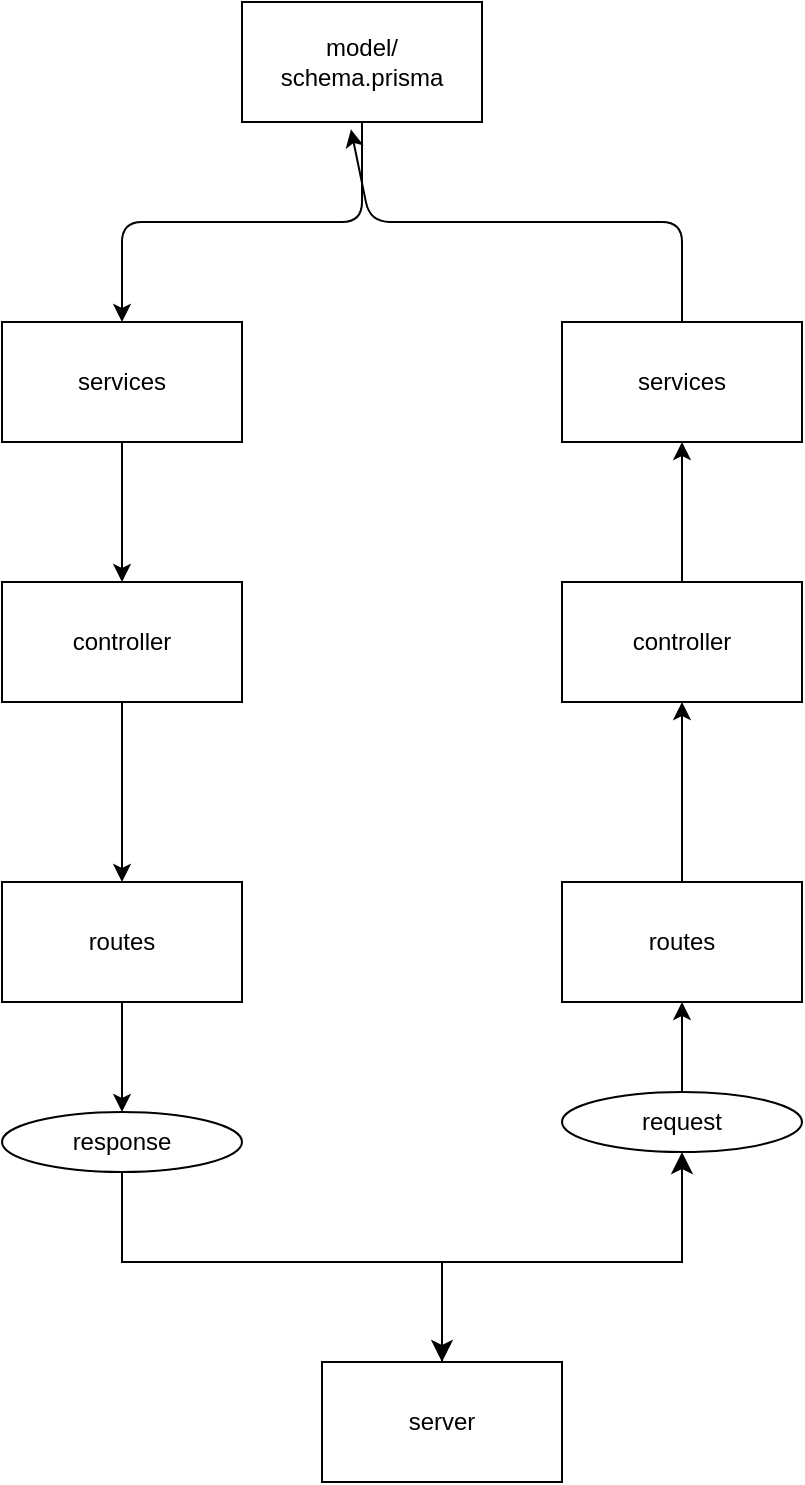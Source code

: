<mxfile>
    <diagram id="wMIu_aYOIzLB5CwCtpw5" name="Page-1">
        <mxGraphModel dx="920" dy="355" grid="1" gridSize="10" guides="1" tooltips="1" connect="1" arrows="1" fold="1" page="1" pageScale="1" pageWidth="827" pageHeight="1169" math="0" shadow="0">
            <root>
                <mxCell id="0"/>
                <mxCell id="1" parent="0"/>
                <mxCell id="27" style="edgeStyle=none;html=1;entryX=0.5;entryY=0;entryDx=0;entryDy=0;" edge="1" parent="1" source="2" target="4">
                    <mxGeometry relative="1" as="geometry">
                        <Array as="points">
                            <mxPoint x="320" y="150"/>
                            <mxPoint x="200" y="150"/>
                        </Array>
                    </mxGeometry>
                </mxCell>
                <mxCell id="2" value="model/&lt;br&gt;schema.prisma" style="rounded=0;whiteSpace=wrap;html=1;" vertex="1" parent="1">
                    <mxGeometry x="260" y="40" width="120" height="60" as="geometry"/>
                </mxCell>
                <mxCell id="8" style="edgeStyle=none;html=1;entryX=0.5;entryY=0;entryDx=0;entryDy=0;" edge="1" parent="1" source="3" target="5">
                    <mxGeometry relative="1" as="geometry"/>
                </mxCell>
                <mxCell id="3" value="controller" style="rounded=0;whiteSpace=wrap;html=1;" vertex="1" parent="1">
                    <mxGeometry x="140" y="330" width="120" height="60" as="geometry"/>
                </mxCell>
                <mxCell id="7" style="edgeStyle=none;html=1;entryX=0.5;entryY=0;entryDx=0;entryDy=0;" edge="1" parent="1" source="4" target="3">
                    <mxGeometry relative="1" as="geometry"/>
                </mxCell>
                <mxCell id="4" value="services" style="rounded=0;whiteSpace=wrap;html=1;" vertex="1" parent="1">
                    <mxGeometry x="140" y="200" width="120" height="60" as="geometry"/>
                </mxCell>
                <mxCell id="26" style="edgeStyle=none;html=1;entryX=0.5;entryY=0;entryDx=0;entryDy=0;" edge="1" parent="1" source="5" target="21">
                    <mxGeometry relative="1" as="geometry"/>
                </mxCell>
                <mxCell id="5" value="routes" style="rounded=0;whiteSpace=wrap;html=1;" vertex="1" parent="1">
                    <mxGeometry x="140" y="480" width="120" height="60" as="geometry"/>
                </mxCell>
                <mxCell id="17" style="edgeStyle=none;html=1;entryX=0.5;entryY=1;entryDx=0;entryDy=0;" edge="1" parent="1" source="12" target="14">
                    <mxGeometry relative="1" as="geometry"/>
                </mxCell>
                <mxCell id="12" value="controller" style="rounded=0;whiteSpace=wrap;html=1;" vertex="1" parent="1">
                    <mxGeometry x="420" y="330" width="120" height="60" as="geometry"/>
                </mxCell>
                <mxCell id="18" style="edgeStyle=none;html=1;entryX=0.454;entryY=1.061;entryDx=0;entryDy=0;entryPerimeter=0;" edge="1" parent="1" source="14" target="2">
                    <mxGeometry relative="1" as="geometry">
                        <mxPoint x="480" y="120.0" as="targetPoint"/>
                        <Array as="points">
                            <mxPoint x="480" y="150"/>
                            <mxPoint x="324" y="150"/>
                        </Array>
                    </mxGeometry>
                </mxCell>
                <mxCell id="14" value="services" style="rounded=0;whiteSpace=wrap;html=1;" vertex="1" parent="1">
                    <mxGeometry x="420" y="200" width="120" height="60" as="geometry"/>
                </mxCell>
                <mxCell id="16" style="edgeStyle=none;html=1;entryX=0.5;entryY=1;entryDx=0;entryDy=0;" edge="1" parent="1" source="15" target="12">
                    <mxGeometry relative="1" as="geometry"/>
                </mxCell>
                <mxCell id="15" value="routes" style="rounded=0;whiteSpace=wrap;html=1;" vertex="1" parent="1">
                    <mxGeometry x="420" y="480" width="120" height="60" as="geometry"/>
                </mxCell>
                <mxCell id="19" value="server" style="rounded=0;whiteSpace=wrap;html=1;" vertex="1" parent="1">
                    <mxGeometry x="300" y="720" width="120" height="60" as="geometry"/>
                </mxCell>
                <mxCell id="22" style="edgeStyle=none;html=1;entryX=0.5;entryY=1;entryDx=0;entryDy=0;" edge="1" parent="1" source="20" target="15">
                    <mxGeometry relative="1" as="geometry"/>
                </mxCell>
                <mxCell id="20" value="request" style="ellipse;whiteSpace=wrap;html=1;" vertex="1" parent="1">
                    <mxGeometry x="420" y="585" width="120" height="30" as="geometry"/>
                </mxCell>
                <mxCell id="21" value="response" style="ellipse;whiteSpace=wrap;html=1;" vertex="1" parent="1">
                    <mxGeometry x="140" y="595" width="120" height="30" as="geometry"/>
                </mxCell>
                <mxCell id="24" value="" style="edgeStyle=segmentEdgeStyle;endArrow=classic;html=1;curved=0;rounded=0;endSize=8;startSize=8;entryX=0.5;entryY=0;entryDx=0;entryDy=0;exitX=0.5;exitY=1;exitDx=0;exitDy=0;" edge="1" parent="1" source="21" target="19">
                    <mxGeometry width="50" height="50" relative="1" as="geometry">
                        <mxPoint x="200" y="630" as="sourcePoint"/>
                        <mxPoint x="310" y="690" as="targetPoint"/>
                        <Array as="points">
                            <mxPoint x="200" y="670"/>
                            <mxPoint x="360" y="670"/>
                        </Array>
                    </mxGeometry>
                </mxCell>
                <mxCell id="25" value="" style="edgeStyle=segmentEdgeStyle;endArrow=classic;html=1;curved=0;rounded=0;endSize=8;startSize=8;entryX=0.5;entryY=1;entryDx=0;entryDy=0;exitX=0.5;exitY=0;exitDx=0;exitDy=0;" edge="1" parent="1" source="19" target="20">
                    <mxGeometry width="50" height="50" relative="1" as="geometry">
                        <mxPoint x="360" y="710" as="sourcePoint"/>
                        <mxPoint x="490" y="640" as="targetPoint"/>
                        <Array as="points">
                            <mxPoint x="360" y="670"/>
                            <mxPoint x="480" y="670"/>
                        </Array>
                    </mxGeometry>
                </mxCell>
            </root>
        </mxGraphModel>
    </diagram>
</mxfile>